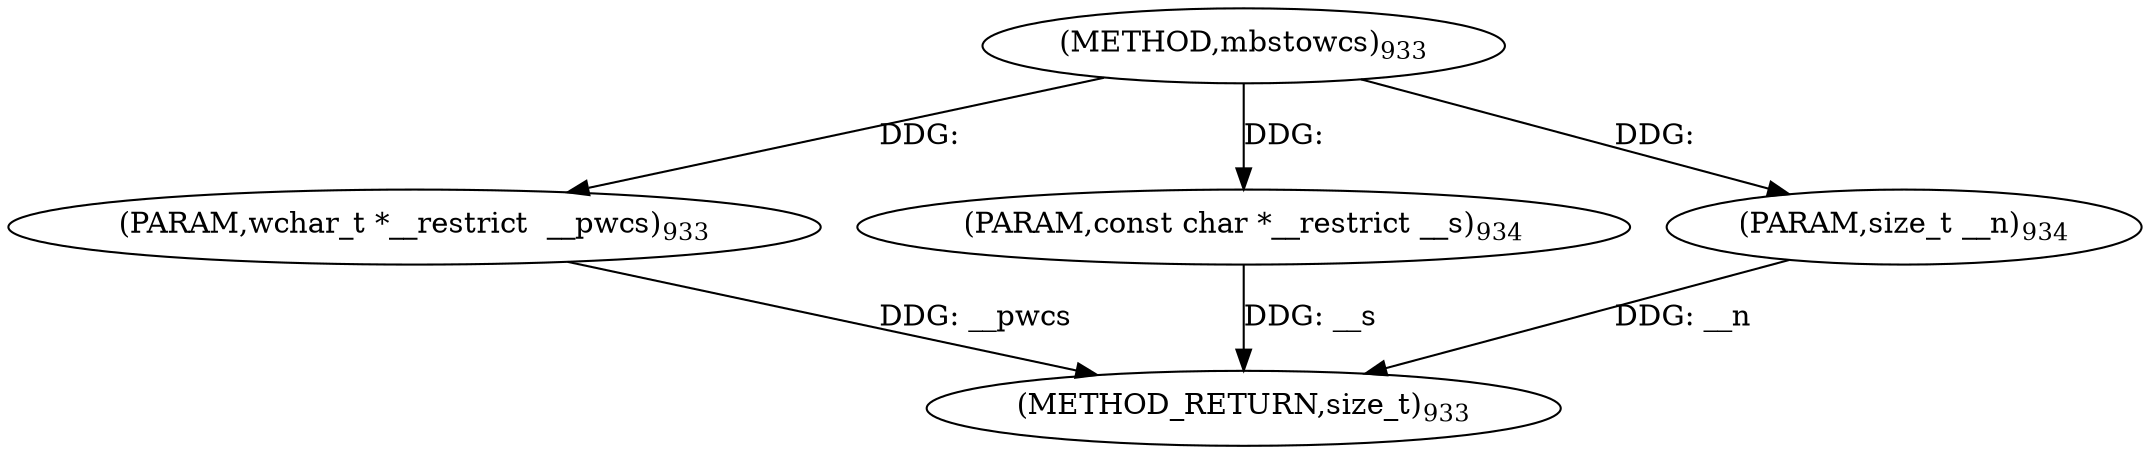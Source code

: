 digraph "mbstowcs" {  
"21864" [label = <(METHOD,mbstowcs)<SUB>933</SUB>> ]
"21868" [label = <(METHOD_RETURN,size_t)<SUB>933</SUB>> ]
"21865" [label = <(PARAM,wchar_t *__restrict  __pwcs)<SUB>933</SUB>> ]
"21866" [label = <(PARAM,const char *__restrict __s)<SUB>934</SUB>> ]
"21867" [label = <(PARAM,size_t __n)<SUB>934</SUB>> ]
  "21865" -> "21868"  [ label = "DDG: __pwcs"] 
  "21866" -> "21868"  [ label = "DDG: __s"] 
  "21867" -> "21868"  [ label = "DDG: __n"] 
  "21864" -> "21865"  [ label = "DDG: "] 
  "21864" -> "21866"  [ label = "DDG: "] 
  "21864" -> "21867"  [ label = "DDG: "] 
}
